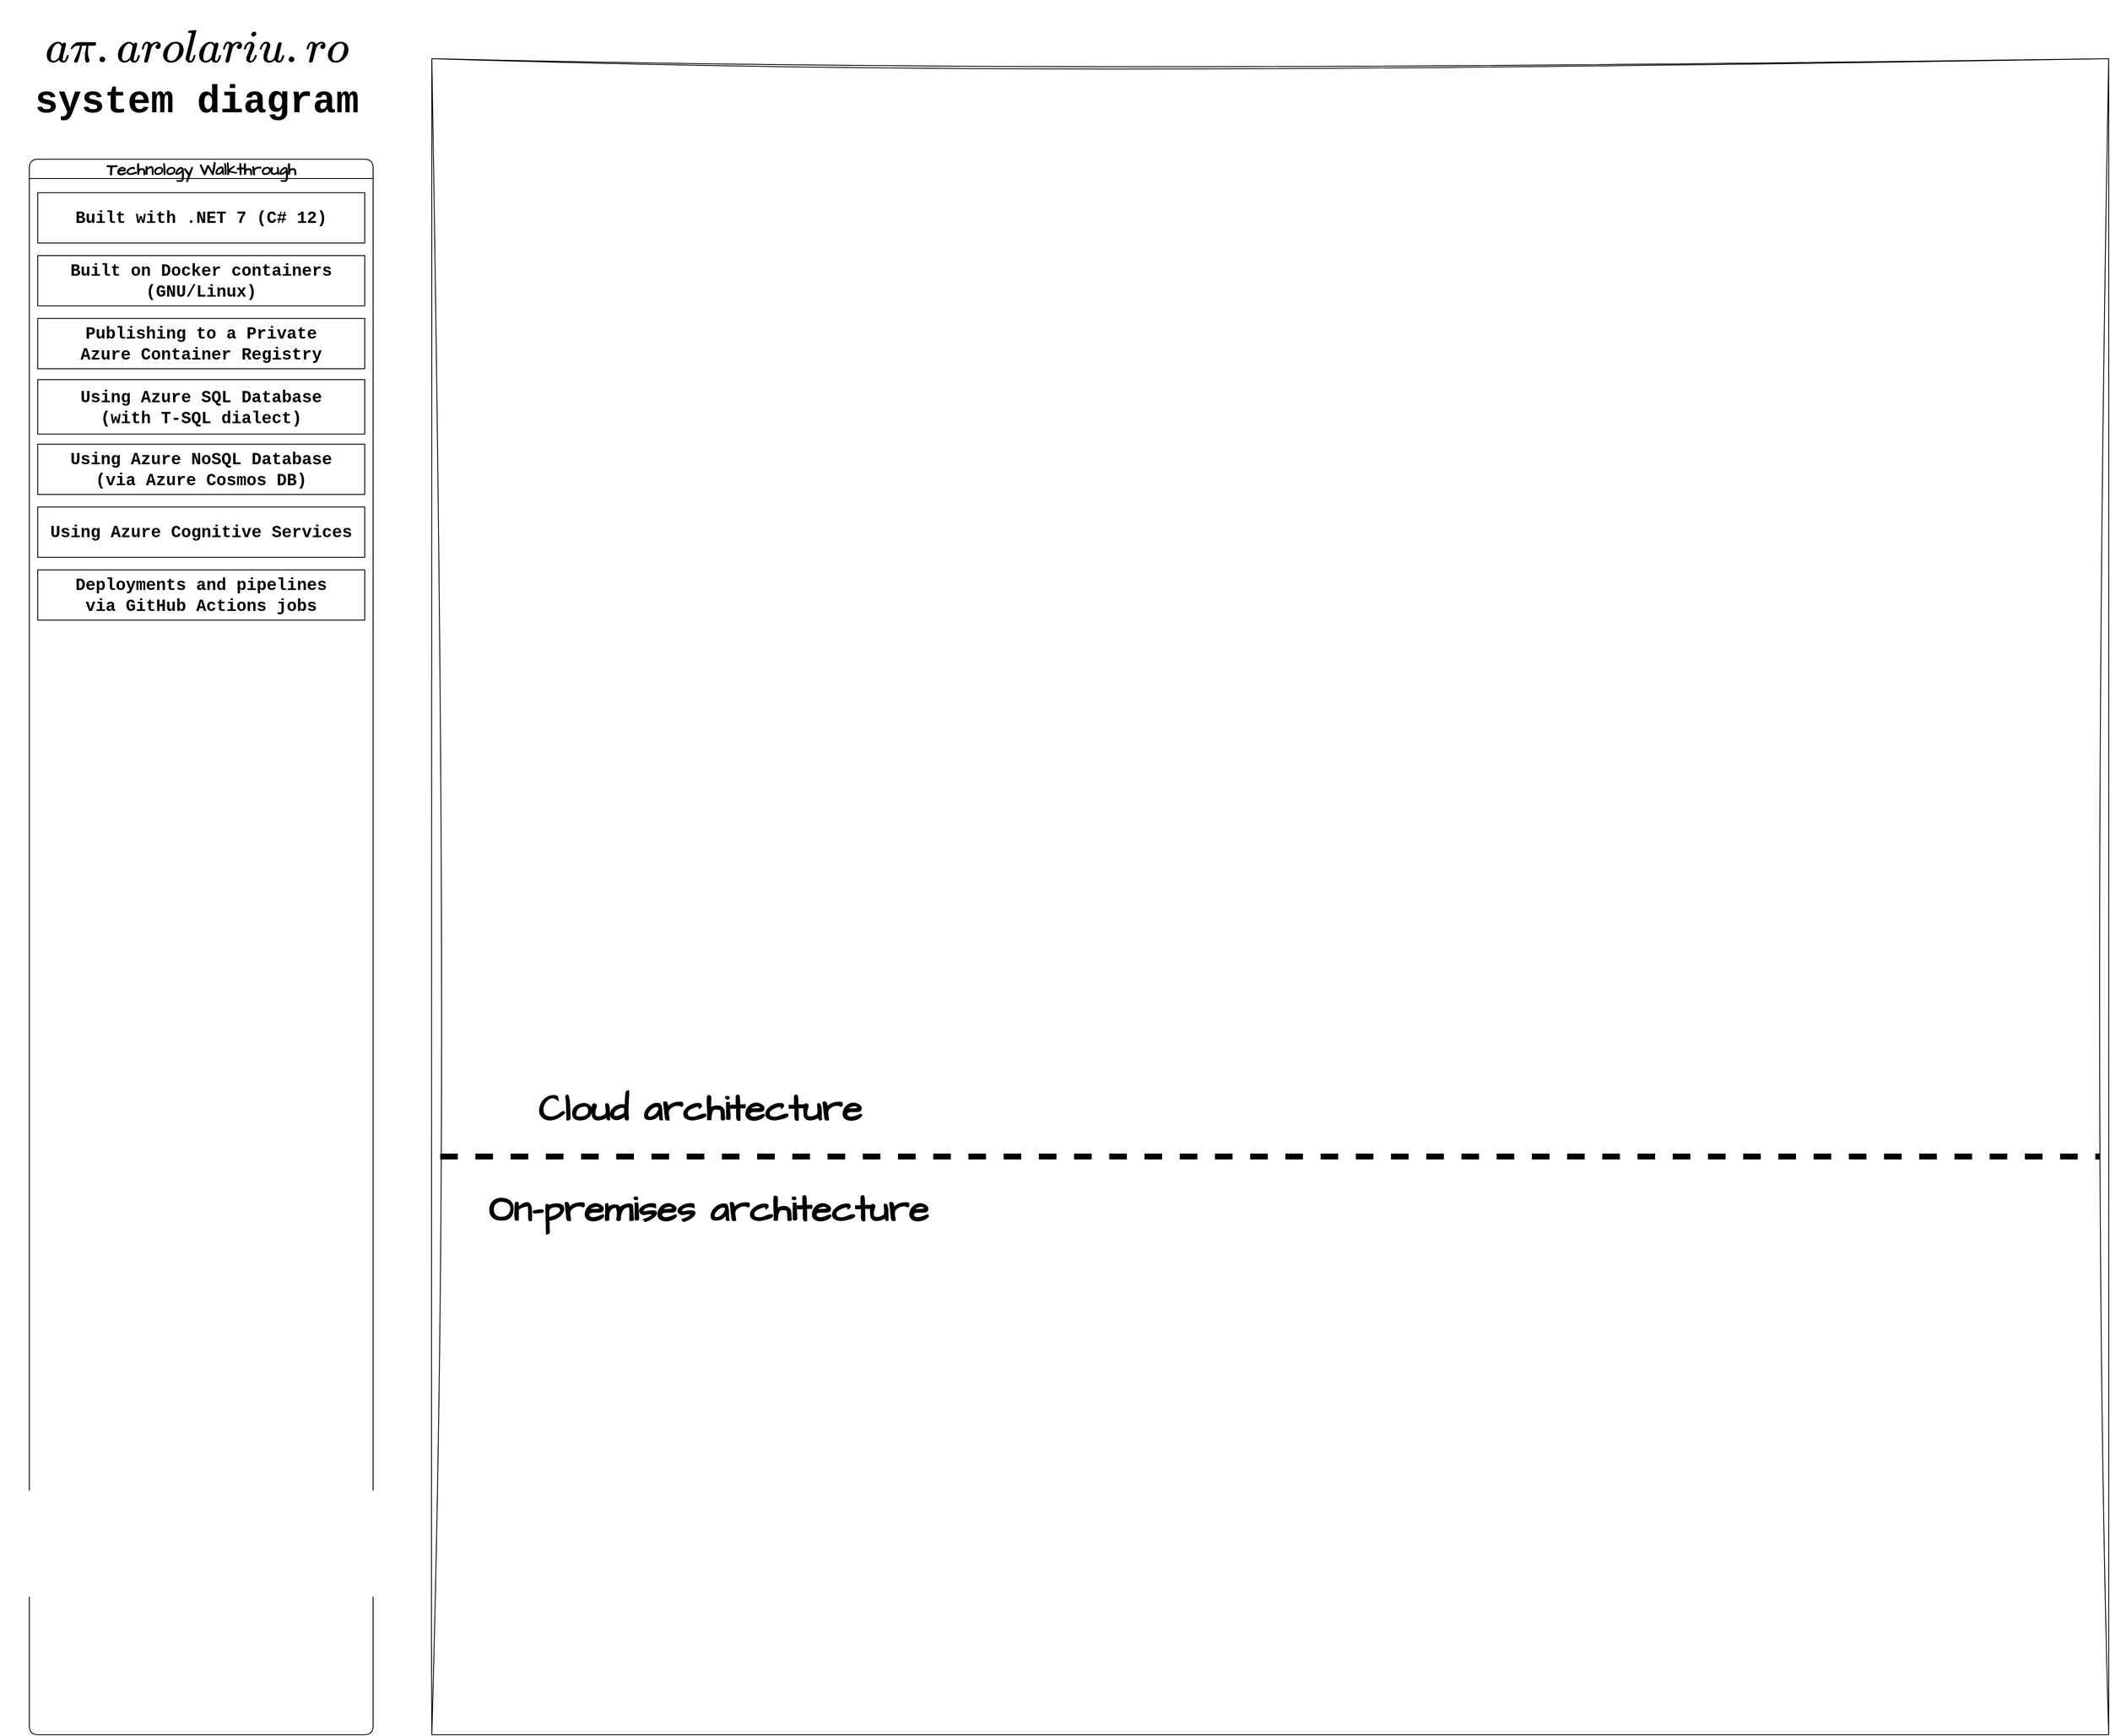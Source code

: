<mxfile version="21.6.1" type="device" pages="4">
  <diagram id="QCc0bFORM_HPmLQE0GxV" name="`api.arolariu.ro` Web Service System Design">
    <mxGraphModel dx="1418" dy="820" grid="1" gridSize="10" guides="1" tooltips="1" connect="1" arrows="1" fold="1" page="1" pageScale="1" pageWidth="850" pageHeight="1100" math="0" shadow="0">
      <root>
        <mxCell id="0" />
        <mxCell id="1" parent="0" />
        <mxCell id="m4WZ3tJqzNz7F91mUyTO-16" value="" style="whiteSpace=wrap;html=1;aspect=fixed;rounded=0;sketch=1;curveFitting=1;jiggle=2;movable=0;resizable=0;rotatable=0;deletable=0;editable=0;locked=1;connectable=0;" parent="1" vertex="1">
          <mxGeometry x="520" y="90" width="2000" height="2000" as="geometry" />
        </mxCell>
        <mxCell id="M-tMoIHo0xqG0oJgTAQ7-1" value="&lt;b style=&quot;font-size: 46px;&quot;&gt;&lt;font data-font-src=&quot;https://fonts.googleapis.com/css?family=Architects+Daughter&quot; style=&quot;font-size: 46px;&quot;&gt;&lt;font face=&quot;Courier New&quot;&gt;`api.arolariu.ro`&lt;br&gt;system diagram&lt;/font&gt;&lt;br&gt;&lt;/font&gt;&lt;/b&gt;" style="text;html=1;strokeColor=none;fillColor=none;align=center;verticalAlign=middle;whiteSpace=wrap;rounded=0;sketch=1;curveFitting=1;jiggle=2;" parent="1" vertex="1">
          <mxGeometry x="10" y="20" width="460" height="180" as="geometry" />
        </mxCell>
        <mxCell id="m4WZ3tJqzNz7F91mUyTO-1" value="Technology Walkthrough" style="swimlane;whiteSpace=wrap;html=1;hachureGap=4;fontFamily=Architects Daughter;fontSource=https%3A%2F%2Ffonts.googleapis.com%2Fcss%3Ffamily%3DArchitects%2BDaughter;fontSize=20;swimlaneLine=1;rounded=1;movable=1;resizable=1;rotatable=1;deletable=1;editable=1;locked=0;connectable=1;" parent="1" vertex="1">
          <mxGeometry x="40" y="210" width="410" height="1880" as="geometry">
            <mxRectangle x="80" y="160" width="120" height="40" as="alternateBounds" />
          </mxGeometry>
        </mxCell>
        <mxCell id="m4WZ3tJqzNz7F91mUyTO-8" value="&lt;font face=&quot;Courier New&quot;&gt;&lt;b&gt;Using Azure Cognitive Services&lt;/b&gt;&lt;/font&gt;" style="whiteSpace=wrap;container=1;recursiveResize=0;collapsible=0;hachureGap=4;fontFamily=Architects Daughter;fontSource=https%3A%2F%2Ffonts.googleapis.com%2Fcss%3Ffamily%3DArchitects%2BDaughter;fontSize=20;glass=0;spacingRight=0;spacing=2;labelBackgroundColor=none;labelBorderColor=none;verticalAlign=middle;html=1;spacingTop=0;spacingLeft=0;" parent="m4WZ3tJqzNz7F91mUyTO-1" vertex="1">
          <mxGeometry x="10" y="415" width="390" height="60" as="geometry" />
        </mxCell>
        <mxCell id="m4WZ3tJqzNz7F91mUyTO-9" value="&lt;font face=&quot;Courier New&quot;&gt;&lt;b&gt;Built on Docker containers&lt;br&gt;(GNU/Linux)&lt;/b&gt;&lt;/font&gt;" style="whiteSpace=wrap;container=1;recursiveResize=0;collapsible=0;hachureGap=4;fontFamily=Architects Daughter;fontSource=https%3A%2F%2Ffonts.googleapis.com%2Fcss%3Ffamily%3DArchitects%2BDaughter;fontSize=20;glass=0;spacingRight=0;spacing=2;labelBackgroundColor=none;labelBorderColor=none;verticalAlign=middle;html=1;spacingTop=0;spacingLeft=0;" parent="m4WZ3tJqzNz7F91mUyTO-1" vertex="1">
          <mxGeometry x="10" y="115" width="390" height="60" as="geometry" />
        </mxCell>
        <mxCell id="m4WZ3tJqzNz7F91mUyTO-10" value="&lt;font face=&quot;Courier New&quot;&gt;&lt;b&gt;Using Azure SQL Database&lt;br&gt;(with T-SQL dialect)&lt;/b&gt;&lt;/font&gt;" style="whiteSpace=wrap;container=1;recursiveResize=0;collapsible=0;hachureGap=4;fontFamily=Architects Daughter;fontSource=https%3A%2F%2Ffonts.googleapis.com%2Fcss%3Ffamily%3DArchitects%2BDaughter;fontSize=20;glass=0;spacingRight=0;spacing=2;labelBackgroundColor=none;labelBorderColor=none;verticalAlign=middle;html=1;spacingTop=0;spacingLeft=0;" parent="m4WZ3tJqzNz7F91mUyTO-1" vertex="1">
          <mxGeometry x="10" y="263" width="390" height="65" as="geometry" />
        </mxCell>
        <mxCell id="m4WZ3tJqzNz7F91mUyTO-12" value="&lt;font face=&quot;Courier New&quot;&gt;&lt;b&gt;Deployments and pipelines&lt;br&gt;via GitHub Actions jobs&lt;/b&gt;&lt;/font&gt;" style="whiteSpace=wrap;container=1;recursiveResize=0;collapsible=0;hachureGap=4;fontFamily=Architects Daughter;fontSource=https%3A%2F%2Ffonts.googleapis.com%2Fcss%3Ffamily%3DArchitects%2BDaughter;fontSize=20;glass=0;spacingRight=0;spacing=2;labelBackgroundColor=none;labelBorderColor=none;verticalAlign=middle;html=1;spacingTop=0;spacingLeft=0;" parent="m4WZ3tJqzNz7F91mUyTO-1" vertex="1">
          <mxGeometry x="10" y="490" width="390" height="60" as="geometry" />
        </mxCell>
        <mxCell id="m4WZ3tJqzNz7F91mUyTO-11" value="&lt;font face=&quot;Courier New&quot;&gt;&lt;b&gt;Using Azure NoSQL Database&lt;br&gt;(via Azure Cosmos DB)&lt;br&gt;&lt;/b&gt;&lt;/font&gt;" style="whiteSpace=wrap;container=1;recursiveResize=0;collapsible=0;hachureGap=4;fontFamily=Architects Daughter;fontSource=https%3A%2F%2Ffonts.googleapis.com%2Fcss%3Ffamily%3DArchitects%2BDaughter;fontSize=20;glass=0;spacingRight=0;spacing=2;labelBackgroundColor=none;labelBorderColor=none;verticalAlign=middle;html=1;spacingTop=0;spacingLeft=0;" parent="m4WZ3tJqzNz7F91mUyTO-1" vertex="1">
          <mxGeometry x="10" y="340" width="390" height="60" as="geometry" />
        </mxCell>
        <mxCell id="m4WZ3tJqzNz7F91mUyTO-13" value="&lt;font face=&quot;Courier New&quot;&gt;&lt;b&gt;Publishing to a Private &lt;br&gt;Azure Container Registry&lt;/b&gt;&lt;/font&gt;" style="whiteSpace=wrap;container=1;recursiveResize=0;collapsible=0;hachureGap=4;fontFamily=Architects Daughter;fontSource=https%3A%2F%2Ffonts.googleapis.com%2Fcss%3Ffamily%3DArchitects%2BDaughter;fontSize=20;glass=0;spacingRight=0;spacing=2;labelBackgroundColor=none;labelBorderColor=none;verticalAlign=middle;html=1;spacingTop=0;spacingLeft=0;" parent="m4WZ3tJqzNz7F91mUyTO-1" vertex="1">
          <mxGeometry x="10" y="190" width="390" height="60" as="geometry" />
        </mxCell>
        <mxCell id="m4WZ3tJqzNz7F91mUyTO-7" value="&lt;font face=&quot;Courier New&quot;&gt;&lt;b&gt;Built with .NET 7 (C# 12)&lt;/b&gt;&lt;/font&gt;" style="whiteSpace=wrap;container=1;recursiveResize=0;collapsible=0;hachureGap=4;fontFamily=Architects Daughter;fontSource=https%3A%2F%2Ffonts.googleapis.com%2Fcss%3Ffamily%3DArchitects%2BDaughter;fontSize=20;glass=0;spacingRight=0;spacing=2;labelBackgroundColor=none;labelBorderColor=none;verticalAlign=middle;html=1;spacingTop=0;spacingLeft=0;" parent="m4WZ3tJqzNz7F91mUyTO-1" vertex="1">
          <mxGeometry x="10" y="40" width="390" height="60" as="geometry" />
        </mxCell>
        <mxCell id="m4WZ3tJqzNz7F91mUyTO-31" value="" style="endArrow=none;dashed=1;html=1;rounded=0;fontStyle=1;strokeWidth=7;movable=0;resizable=0;rotatable=0;deletable=0;editable=0;locked=1;connectable=0;" parent="1" edge="1">
          <mxGeometry width="50" height="50" relative="1" as="geometry">
            <mxPoint x="530" y="1400" as="sourcePoint" />
            <mxPoint x="2510" y="1400" as="targetPoint" />
          </mxGeometry>
        </mxCell>
        <mxCell id="m4WZ3tJqzNz7F91mUyTO-32" value="&lt;b&gt;&lt;font style=&quot;font-size: 44px;&quot;&gt;On-premises architecture&lt;/font&gt;&lt;/b&gt;" style="text;html=1;strokeColor=none;fillColor=none;align=center;verticalAlign=middle;whiteSpace=wrap;rounded=0;fontStyle=0;glass=0;fontFamily=Architects Daughter;fontSource=https%3A%2F%2Ffonts.googleapis.com%2Fcss%3Ffamily%3DArchitects%2BDaughter;movable=0;resizable=0;rotatable=0;deletable=0;editable=0;locked=1;connectable=0;" parent="1" vertex="1">
          <mxGeometry x="530" y="1430" width="640" height="70" as="geometry" />
        </mxCell>
        <mxCell id="m4WZ3tJqzNz7F91mUyTO-33" value="&lt;b&gt;&lt;font style=&quot;font-size: 44px;&quot;&gt;Cloud architecture&lt;/font&gt;&lt;/b&gt;" style="text;html=1;strokeColor=none;fillColor=none;align=center;verticalAlign=middle;whiteSpace=wrap;rounded=0;fontStyle=0;glass=0;fontFamily=Architects Daughter;fontSource=https%3A%2F%2Ffonts.googleapis.com%2Fcss%3Ffamily%3DArchitects%2BDaughter;movable=0;resizable=0;rotatable=0;deletable=0;editable=0;locked=1;connectable=0;" parent="1" vertex="1">
          <mxGeometry x="520" y="1310" width="640" height="70" as="geometry" />
        </mxCell>
      </root>
    </mxGraphModel>
  </diagram>
  <diagram name="`itc.arolariu.ro` Web Service System Design" id="WyO93zmjcGcks7GRltYc">
    <mxGraphModel dx="1434" dy="836" grid="1" gridSize="10" guides="1" tooltips="1" connect="1" arrows="1" fold="1" page="1" pageScale="1" pageWidth="850" pageHeight="1100" math="0" shadow="0">
      <root>
        <mxCell id="RgxxpUNPdtFdzVSr8-Va-0" />
        <mxCell id="RgxxpUNPdtFdzVSr8-Va-1" parent="RgxxpUNPdtFdzVSr8-Va-0" />
        <mxCell id="RgxxpUNPdtFdzVSr8-Va-2" value="" style="whiteSpace=wrap;html=1;aspect=fixed;rounded=0;sketch=1;curveFitting=1;jiggle=2;movable=0;resizable=0;rotatable=0;deletable=0;editable=0;locked=1;connectable=0;" vertex="1" parent="RgxxpUNPdtFdzVSr8-Va-1">
          <mxGeometry x="520" y="90" width="2000" height="2000" as="geometry" />
        </mxCell>
        <mxCell id="RgxxpUNPdtFdzVSr8-Va-3" value="&lt;b style=&quot;font-size: 46px;&quot;&gt;&lt;font data-font-src=&quot;https://fonts.googleapis.com/css?family=Architects+Daughter&quot; style=&quot;font-size: 46px;&quot;&gt;&lt;font face=&quot;Courier New&quot;&gt;`itc.arolariu.ro`&lt;br&gt;system diagram&lt;/font&gt;&lt;br&gt;&lt;/font&gt;&lt;/b&gt;" style="text;html=1;strokeColor=none;fillColor=none;align=center;verticalAlign=middle;whiteSpace=wrap;rounded=0;sketch=1;curveFitting=1;jiggle=2;" vertex="1" parent="RgxxpUNPdtFdzVSr8-Va-1">
          <mxGeometry x="10" y="20" width="460" height="180" as="geometry" />
        </mxCell>
        <mxCell id="RgxxpUNPdtFdzVSr8-Va-4" value="Technology Walkthrough" style="swimlane;whiteSpace=wrap;html=1;hachureGap=4;fontFamily=Architects Daughter;fontSource=https%3A%2F%2Ffonts.googleapis.com%2Fcss%3Ffamily%3DArchitects%2BDaughter;fontSize=20;swimlaneLine=1;rounded=1;movable=1;resizable=1;rotatable=1;deletable=1;editable=1;locked=0;connectable=1;" vertex="1" parent="RgxxpUNPdtFdzVSr8-Va-1">
          <mxGeometry x="40" y="210" width="410" height="1880" as="geometry">
            <mxRectangle x="80" y="160" width="120" height="40" as="alternateBounds" />
          </mxGeometry>
        </mxCell>
        <mxCell id="RgxxpUNPdtFdzVSr8-Va-5" value="&lt;font face=&quot;Courier New&quot;&gt;&lt;b&gt;State Management with Jotai v2&lt;/b&gt;&lt;/font&gt;" style="whiteSpace=wrap;container=1;recursiveResize=0;collapsible=0;hachureGap=4;fontFamily=Architects Daughter;fontSource=https%3A%2F%2Ffonts.googleapis.com%2Fcss%3Ffamily%3DArchitects%2BDaughter;fontSize=20;glass=0;spacingRight=0;spacing=2;labelBackgroundColor=none;labelBorderColor=none;verticalAlign=middle;html=1;spacingTop=0;spacingLeft=0;" vertex="1" parent="RgxxpUNPdtFdzVSr8-Va-4">
          <mxGeometry x="10" y="415" width="390" height="60" as="geometry" />
        </mxCell>
        <mxCell id="RgxxpUNPdtFdzVSr8-Va-6" value="&lt;font face=&quot;Courier New&quot;&gt;&lt;b&gt;Built on GNU/Linux&lt;/b&gt;&lt;/font&gt;" style="whiteSpace=wrap;container=1;recursiveResize=0;collapsible=0;hachureGap=4;fontFamily=Architects Daughter;fontSource=https%3A%2F%2Ffonts.googleapis.com%2Fcss%3Ffamily%3DArchitects%2BDaughter;fontSize=20;glass=0;spacingRight=0;spacing=2;labelBackgroundColor=none;labelBorderColor=none;verticalAlign=middle;html=1;spacingTop=0;spacingLeft=0;" vertex="1" parent="RgxxpUNPdtFdzVSr8-Va-4">
          <mxGeometry x="10" y="190" width="390" height="60" as="geometry" />
        </mxCell>
        <mxCell id="RgxxpUNPdtFdzVSr8-Va-7" value="&lt;font face=&quot;Courier New&quot;&gt;&lt;b&gt;Integration with `api.arolariu.ro`&lt;br&gt;&lt;/b&gt;&lt;/font&gt;" style="whiteSpace=wrap;container=1;recursiveResize=0;collapsible=0;hachureGap=4;fontFamily=Architects Daughter;fontSource=https%3A%2F%2Ffonts.googleapis.com%2Fcss%3Ffamily%3DArchitects%2BDaughter;fontSize=20;glass=0;spacingRight=0;spacing=2;labelBackgroundColor=none;labelBorderColor=none;verticalAlign=middle;html=1;spacingTop=0;spacingLeft=0;" vertex="1" parent="RgxxpUNPdtFdzVSr8-Va-4">
          <mxGeometry x="10" y="263" width="390" height="65" as="geometry" />
        </mxCell>
        <mxCell id="RgxxpUNPdtFdzVSr8-Va-9" value="&lt;font face=&quot;Courier New&quot;&gt;&lt;b&gt;Using JWT Auth Claims.&lt;br&gt;&lt;/b&gt;&lt;/font&gt;" style="whiteSpace=wrap;container=1;recursiveResize=0;collapsible=0;hachureGap=4;fontFamily=Architects Daughter;fontSource=https%3A%2F%2Ffonts.googleapis.com%2Fcss%3Ffamily%3DArchitects%2BDaughter;fontSize=20;glass=0;spacingRight=0;spacing=2;labelBackgroundColor=none;labelBorderColor=none;verticalAlign=middle;html=1;spacingTop=0;spacingLeft=0;" vertex="1" parent="RgxxpUNPdtFdzVSr8-Va-4">
          <mxGeometry x="10" y="340" width="390" height="60" as="geometry" />
        </mxCell>
        <mxCell id="RgxxpUNPdtFdzVSr8-Va-10" value="&lt;font face=&quot;Courier New&quot;&gt;&lt;b&gt;Type-safety with Typescript v5&lt;/b&gt;&lt;/font&gt;" style="whiteSpace=wrap;container=1;recursiveResize=0;collapsible=0;hachureGap=4;fontFamily=Architects Daughter;fontSource=https%3A%2F%2Ffonts.googleapis.com%2Fcss%3Ffamily%3DArchitects%2BDaughter;fontSize=20;glass=0;spacingRight=0;spacing=2;labelBackgroundColor=none;labelBorderColor=none;verticalAlign=middle;html=1;spacingTop=0;spacingLeft=0;" vertex="1" parent="RgxxpUNPdtFdzVSr8-Va-4">
          <mxGeometry x="10" y="115" width="390" height="60" as="geometry" />
        </mxCell>
        <mxCell id="RgxxpUNPdtFdzVSr8-Va-11" value="&lt;font face=&quot;Courier New&quot;&gt;&lt;b&gt;Built with Next.JS v13&lt;/b&gt;&lt;/font&gt;" style="whiteSpace=wrap;container=1;recursiveResize=0;collapsible=0;hachureGap=4;fontFamily=Architects Daughter;fontSource=https%3A%2F%2Ffonts.googleapis.com%2Fcss%3Ffamily%3DArchitects%2BDaughter;fontSize=20;glass=0;spacingRight=0;spacing=2;labelBackgroundColor=none;labelBorderColor=none;verticalAlign=middle;html=1;spacingTop=0;spacingLeft=0;" vertex="1" parent="RgxxpUNPdtFdzVSr8-Va-4">
          <mxGeometry x="10" y="40" width="390" height="60" as="geometry" />
        </mxCell>
        <mxCell id="RgxxpUNPdtFdzVSr8-Va-12" value="" style="endArrow=none;dashed=1;html=1;rounded=0;fontStyle=1;strokeWidth=7;movable=0;resizable=0;rotatable=0;deletable=0;editable=0;locked=1;connectable=0;" edge="1" parent="RgxxpUNPdtFdzVSr8-Va-1">
          <mxGeometry width="50" height="50" relative="1" as="geometry">
            <mxPoint x="530" y="1400" as="sourcePoint" />
            <mxPoint x="2510" y="1400" as="targetPoint" />
          </mxGeometry>
        </mxCell>
        <mxCell id="RgxxpUNPdtFdzVSr8-Va-13" value="&lt;b&gt;&lt;font style=&quot;font-size: 44px;&quot;&gt;On-premises architecture&lt;/font&gt;&lt;/b&gt;" style="text;html=1;strokeColor=none;fillColor=none;align=center;verticalAlign=middle;whiteSpace=wrap;rounded=0;fontStyle=0;glass=0;fontFamily=Architects Daughter;fontSource=https%3A%2F%2Ffonts.googleapis.com%2Fcss%3Ffamily%3DArchitects%2BDaughter;movable=0;resizable=0;rotatable=0;deletable=0;editable=0;locked=1;connectable=0;" vertex="1" parent="RgxxpUNPdtFdzVSr8-Va-1">
          <mxGeometry x="530" y="1430" width="640" height="70" as="geometry" />
        </mxCell>
        <mxCell id="RgxxpUNPdtFdzVSr8-Va-14" value="&lt;b&gt;&lt;font style=&quot;font-size: 44px;&quot;&gt;Cloud architecture&lt;/font&gt;&lt;/b&gt;" style="text;html=1;strokeColor=none;fillColor=none;align=center;verticalAlign=middle;whiteSpace=wrap;rounded=0;fontStyle=0;glass=0;fontFamily=Architects Daughter;fontSource=https%3A%2F%2Ffonts.googleapis.com%2Fcss%3Ffamily%3DArchitects%2BDaughter;movable=0;resizable=0;rotatable=0;deletable=0;editable=0;locked=1;connectable=0;" vertex="1" parent="RgxxpUNPdtFdzVSr8-Va-1">
          <mxGeometry x="520" y="1310" width="640" height="70" as="geometry" />
        </mxCell>
      </root>
    </mxGraphModel>
  </diagram>
  <diagram name="`cv.arolariu.ro` Web Service System Design" id="hM6Ei3-u-UVVBJPapeuQ">
    <mxGraphModel dx="1434" dy="836" grid="1" gridSize="10" guides="1" tooltips="1" connect="1" arrows="1" fold="1" page="1" pageScale="1" pageWidth="850" pageHeight="1100" math="0" shadow="0">
      <root>
        <mxCell id="2JxNiZ3ykzRXV-LbX4kU-0" />
        <mxCell id="2JxNiZ3ykzRXV-LbX4kU-1" parent="2JxNiZ3ykzRXV-LbX4kU-0" />
        <mxCell id="2JxNiZ3ykzRXV-LbX4kU-2" value="" style="whiteSpace=wrap;html=1;aspect=fixed;rounded=0;sketch=1;curveFitting=1;jiggle=2;movable=0;resizable=0;rotatable=0;deletable=0;editable=0;locked=1;connectable=0;" vertex="1" parent="2JxNiZ3ykzRXV-LbX4kU-1">
          <mxGeometry x="520" y="90" width="2000" height="2000" as="geometry" />
        </mxCell>
        <mxCell id="2JxNiZ3ykzRXV-LbX4kU-3" value="&lt;b style=&quot;font-size: 46px;&quot;&gt;&lt;font data-font-src=&quot;https://fonts.googleapis.com/css?family=Architects+Daughter&quot; style=&quot;font-size: 46px;&quot;&gt;&lt;font face=&quot;Courier New&quot;&gt;`cv.arolariu.ro`&lt;br&gt;system diagram&lt;/font&gt;&lt;br&gt;&lt;/font&gt;&lt;/b&gt;" style="text;html=1;strokeColor=none;fillColor=none;align=center;verticalAlign=middle;whiteSpace=wrap;rounded=0;sketch=1;curveFitting=1;jiggle=2;" vertex="1" parent="2JxNiZ3ykzRXV-LbX4kU-1">
          <mxGeometry x="10" y="20" width="460" height="180" as="geometry" />
        </mxCell>
        <mxCell id="2JxNiZ3ykzRXV-LbX4kU-4" value="Technology Walkthrough" style="swimlane;whiteSpace=wrap;html=1;hachureGap=4;fontFamily=Architects Daughter;fontSource=https%3A%2F%2Ffonts.googleapis.com%2Fcss%3Ffamily%3DArchitects%2BDaughter;fontSize=20;swimlaneLine=1;rounded=1;movable=1;resizable=1;rotatable=1;deletable=1;editable=1;locked=0;connectable=1;" vertex="1" parent="2JxNiZ3ykzRXV-LbX4kU-1">
          <mxGeometry x="40" y="210" width="410" height="1880" as="geometry">
            <mxRectangle x="80" y="160" width="120" height="40" as="alternateBounds" />
          </mxGeometry>
        </mxCell>
        <mxCell id="2JxNiZ3ykzRXV-LbX4kU-6" value="&lt;font face=&quot;Courier New&quot;&gt;&lt;b&gt;Built on GNU/Linux&lt;/b&gt;&lt;/font&gt;" style="whiteSpace=wrap;container=1;recursiveResize=0;collapsible=0;hachureGap=4;fontFamily=Architects Daughter;fontSource=https%3A%2F%2Ffonts.googleapis.com%2Fcss%3Ffamily%3DArchitects%2BDaughter;fontSize=20;glass=0;spacingRight=0;spacing=2;labelBackgroundColor=none;labelBorderColor=none;verticalAlign=middle;html=1;spacingTop=0;spacingLeft=0;" vertex="1" parent="2JxNiZ3ykzRXV-LbX4kU-4">
          <mxGeometry x="10" y="115" width="390" height="60" as="geometry" />
        </mxCell>
        <mxCell id="2JxNiZ3ykzRXV-LbX4kU-11" value="&lt;font face=&quot;Courier New&quot;&gt;&lt;b&gt;Built with Svelte&lt;/b&gt;&lt;/font&gt;" style="whiteSpace=wrap;container=1;recursiveResize=0;collapsible=0;hachureGap=4;fontFamily=Architects Daughter;fontSource=https%3A%2F%2Ffonts.googleapis.com%2Fcss%3Ffamily%3DArchitects%2BDaughter;fontSize=20;glass=0;spacingRight=0;spacing=2;labelBackgroundColor=none;labelBorderColor=none;verticalAlign=middle;html=1;spacingTop=0;spacingLeft=0;" vertex="1" parent="2JxNiZ3ykzRXV-LbX4kU-4">
          <mxGeometry x="10" y="40" width="390" height="60" as="geometry" />
        </mxCell>
        <mxCell id="2JxNiZ3ykzRXV-LbX4kU-12" value="" style="endArrow=none;dashed=1;html=1;rounded=0;fontStyle=1;strokeWidth=7;movable=0;resizable=0;rotatable=0;deletable=0;editable=0;locked=1;connectable=0;" edge="1" parent="2JxNiZ3ykzRXV-LbX4kU-1">
          <mxGeometry width="50" height="50" relative="1" as="geometry">
            <mxPoint x="530" y="1400" as="sourcePoint" />
            <mxPoint x="2510" y="1400" as="targetPoint" />
          </mxGeometry>
        </mxCell>
        <mxCell id="2JxNiZ3ykzRXV-LbX4kU-13" value="&lt;b&gt;&lt;font style=&quot;font-size: 44px;&quot;&gt;On-premises architecture&lt;/font&gt;&lt;/b&gt;" style="text;html=1;strokeColor=none;fillColor=none;align=center;verticalAlign=middle;whiteSpace=wrap;rounded=0;fontStyle=0;glass=0;fontFamily=Architects Daughter;fontSource=https%3A%2F%2Ffonts.googleapis.com%2Fcss%3Ffamily%3DArchitects%2BDaughter;movable=0;resizable=0;rotatable=0;deletable=0;editable=0;locked=1;connectable=0;" vertex="1" parent="2JxNiZ3ykzRXV-LbX4kU-1">
          <mxGeometry x="530" y="1430" width="640" height="70" as="geometry" />
        </mxCell>
        <mxCell id="2JxNiZ3ykzRXV-LbX4kU-14" value="&lt;b&gt;&lt;font style=&quot;font-size: 44px;&quot;&gt;Cloud architecture&lt;/font&gt;&lt;/b&gt;" style="text;html=1;strokeColor=none;fillColor=none;align=center;verticalAlign=middle;whiteSpace=wrap;rounded=0;fontStyle=0;glass=0;fontFamily=Architects Daughter;fontSource=https%3A%2F%2Ffonts.googleapis.com%2Fcss%3Ffamily%3DArchitects%2BDaughter;movable=0;resizable=0;rotatable=0;deletable=0;editable=0;locked=1;connectable=0;" vertex="1" parent="2JxNiZ3ykzRXV-LbX4kU-1">
          <mxGeometry x="520" y="1310" width="640" height="70" as="geometry" />
        </mxCell>
      </root>
    </mxGraphModel>
  </diagram>
  <diagram name="`docs.arolariu.ro` Web Service System Design" id="HK2ORtpFJBq-fMGGthEI">
    <mxGraphModel dx="1434" dy="836" grid="1" gridSize="10" guides="1" tooltips="1" connect="1" arrows="1" fold="1" page="1" pageScale="1" pageWidth="850" pageHeight="1100" math="0" shadow="0">
      <root>
        <mxCell id="ozz4EIy2ue1rWYQwj49w-0" />
        <mxCell id="ozz4EIy2ue1rWYQwj49w-1" parent="ozz4EIy2ue1rWYQwj49w-0" />
        <mxCell id="ozz4EIy2ue1rWYQwj49w-2" value="" style="whiteSpace=wrap;html=1;aspect=fixed;rounded=0;sketch=1;curveFitting=1;jiggle=2;movable=0;resizable=0;rotatable=0;deletable=0;editable=0;locked=1;connectable=0;" vertex="1" parent="ozz4EIy2ue1rWYQwj49w-1">
          <mxGeometry x="520" y="90" width="2000" height="2000" as="geometry" />
        </mxCell>
        <mxCell id="ozz4EIy2ue1rWYQwj49w-3" value="&lt;b style=&quot;font-size: 46px;&quot;&gt;&lt;font data-font-src=&quot;https://fonts.googleapis.com/css?family=Architects+Daughter&quot; style=&quot;font-size: 46px;&quot;&gt;&lt;font face=&quot;Courier New&quot;&gt;`docs.arolariu.ro`&lt;br&gt;system diagram&lt;/font&gt;&lt;br&gt;&lt;/font&gt;&lt;/b&gt;" style="text;html=1;strokeColor=none;fillColor=none;align=center;verticalAlign=middle;whiteSpace=wrap;rounded=0;sketch=1;curveFitting=1;jiggle=2;" vertex="1" parent="ozz4EIy2ue1rWYQwj49w-1">
          <mxGeometry x="20" y="20" width="460" height="180" as="geometry" />
        </mxCell>
        <mxCell id="ozz4EIy2ue1rWYQwj49w-4" value="Technology Walkthrough" style="swimlane;whiteSpace=wrap;html=1;hachureGap=4;fontFamily=Architects Daughter;fontSource=https%3A%2F%2Ffonts.googleapis.com%2Fcss%3Ffamily%3DArchitects%2BDaughter;fontSize=20;swimlaneLine=1;rounded=1;movable=1;resizable=1;rotatable=1;deletable=1;editable=1;locked=0;connectable=1;" vertex="1" parent="ozz4EIy2ue1rWYQwj49w-1">
          <mxGeometry x="40" y="210" width="410" height="1880" as="geometry">
            <mxRectangle x="80" y="160" width="120" height="40" as="alternateBounds" />
          </mxGeometry>
        </mxCell>
        <mxCell id="ozz4EIy2ue1rWYQwj49w-5" value="&lt;font face=&quot;Courier New&quot;&gt;&lt;b&gt;Built on GNU/Linux&lt;/b&gt;&lt;/font&gt;" style="whiteSpace=wrap;container=1;recursiveResize=0;collapsible=0;hachureGap=4;fontFamily=Architects Daughter;fontSource=https%3A%2F%2Ffonts.googleapis.com%2Fcss%3Ffamily%3DArchitects%2BDaughter;fontSize=20;glass=0;spacingRight=0;spacing=2;labelBackgroundColor=none;labelBorderColor=none;verticalAlign=middle;html=1;spacingTop=0;spacingLeft=0;" vertex="1" parent="ozz4EIy2ue1rWYQwj49w-4">
          <mxGeometry x="10" y="115" width="390" height="60" as="geometry" />
        </mxCell>
        <mxCell id="ozz4EIy2ue1rWYQwj49w-6" value="&lt;font face=&quot;Courier New&quot;&gt;&lt;b&gt;Built with DocFX SSG&lt;/b&gt;&lt;/font&gt;" style="whiteSpace=wrap;container=1;recursiveResize=0;collapsible=0;hachureGap=4;fontFamily=Architects Daughter;fontSource=https%3A%2F%2Ffonts.googleapis.com%2Fcss%3Ffamily%3DArchitects%2BDaughter;fontSize=20;glass=0;spacingRight=0;spacing=2;labelBackgroundColor=none;labelBorderColor=none;verticalAlign=middle;html=1;spacingTop=0;spacingLeft=0;" vertex="1" parent="ozz4EIy2ue1rWYQwj49w-4">
          <mxGeometry x="10" y="40" width="390" height="60" as="geometry" />
        </mxCell>
        <mxCell id="ozz4EIy2ue1rWYQwj49w-7" value="" style="endArrow=none;dashed=1;html=1;rounded=0;fontStyle=1;strokeWidth=7;movable=0;resizable=0;rotatable=0;deletable=0;editable=0;locked=1;connectable=0;" edge="1" parent="ozz4EIy2ue1rWYQwj49w-1">
          <mxGeometry width="50" height="50" relative="1" as="geometry">
            <mxPoint x="530" y="1400" as="sourcePoint" />
            <mxPoint x="2510" y="1400" as="targetPoint" />
          </mxGeometry>
        </mxCell>
        <mxCell id="ozz4EIy2ue1rWYQwj49w-8" value="&lt;b&gt;&lt;font style=&quot;font-size: 44px;&quot;&gt;On-premises architecture&lt;/font&gt;&lt;/b&gt;" style="text;html=1;strokeColor=none;fillColor=none;align=center;verticalAlign=middle;whiteSpace=wrap;rounded=0;fontStyle=0;glass=0;fontFamily=Architects Daughter;fontSource=https%3A%2F%2Ffonts.googleapis.com%2Fcss%3Ffamily%3DArchitects%2BDaughter;movable=0;resizable=0;rotatable=0;deletable=0;editable=0;locked=1;connectable=0;" vertex="1" parent="ozz4EIy2ue1rWYQwj49w-1">
          <mxGeometry x="530" y="1430" width="640" height="70" as="geometry" />
        </mxCell>
        <mxCell id="ozz4EIy2ue1rWYQwj49w-9" value="&lt;b&gt;&lt;font style=&quot;font-size: 44px;&quot;&gt;Cloud architecture&lt;/font&gt;&lt;/b&gt;" style="text;html=1;strokeColor=none;fillColor=none;align=center;verticalAlign=middle;whiteSpace=wrap;rounded=0;fontStyle=0;glass=0;fontFamily=Architects Daughter;fontSource=https%3A%2F%2Ffonts.googleapis.com%2Fcss%3Ffamily%3DArchitects%2BDaughter;movable=0;resizable=0;rotatable=0;deletable=0;editable=0;locked=1;connectable=0;" vertex="1" parent="ozz4EIy2ue1rWYQwj49w-1">
          <mxGeometry x="520" y="1310" width="640" height="70" as="geometry" />
        </mxCell>
      </root>
    </mxGraphModel>
  </diagram>
</mxfile>
